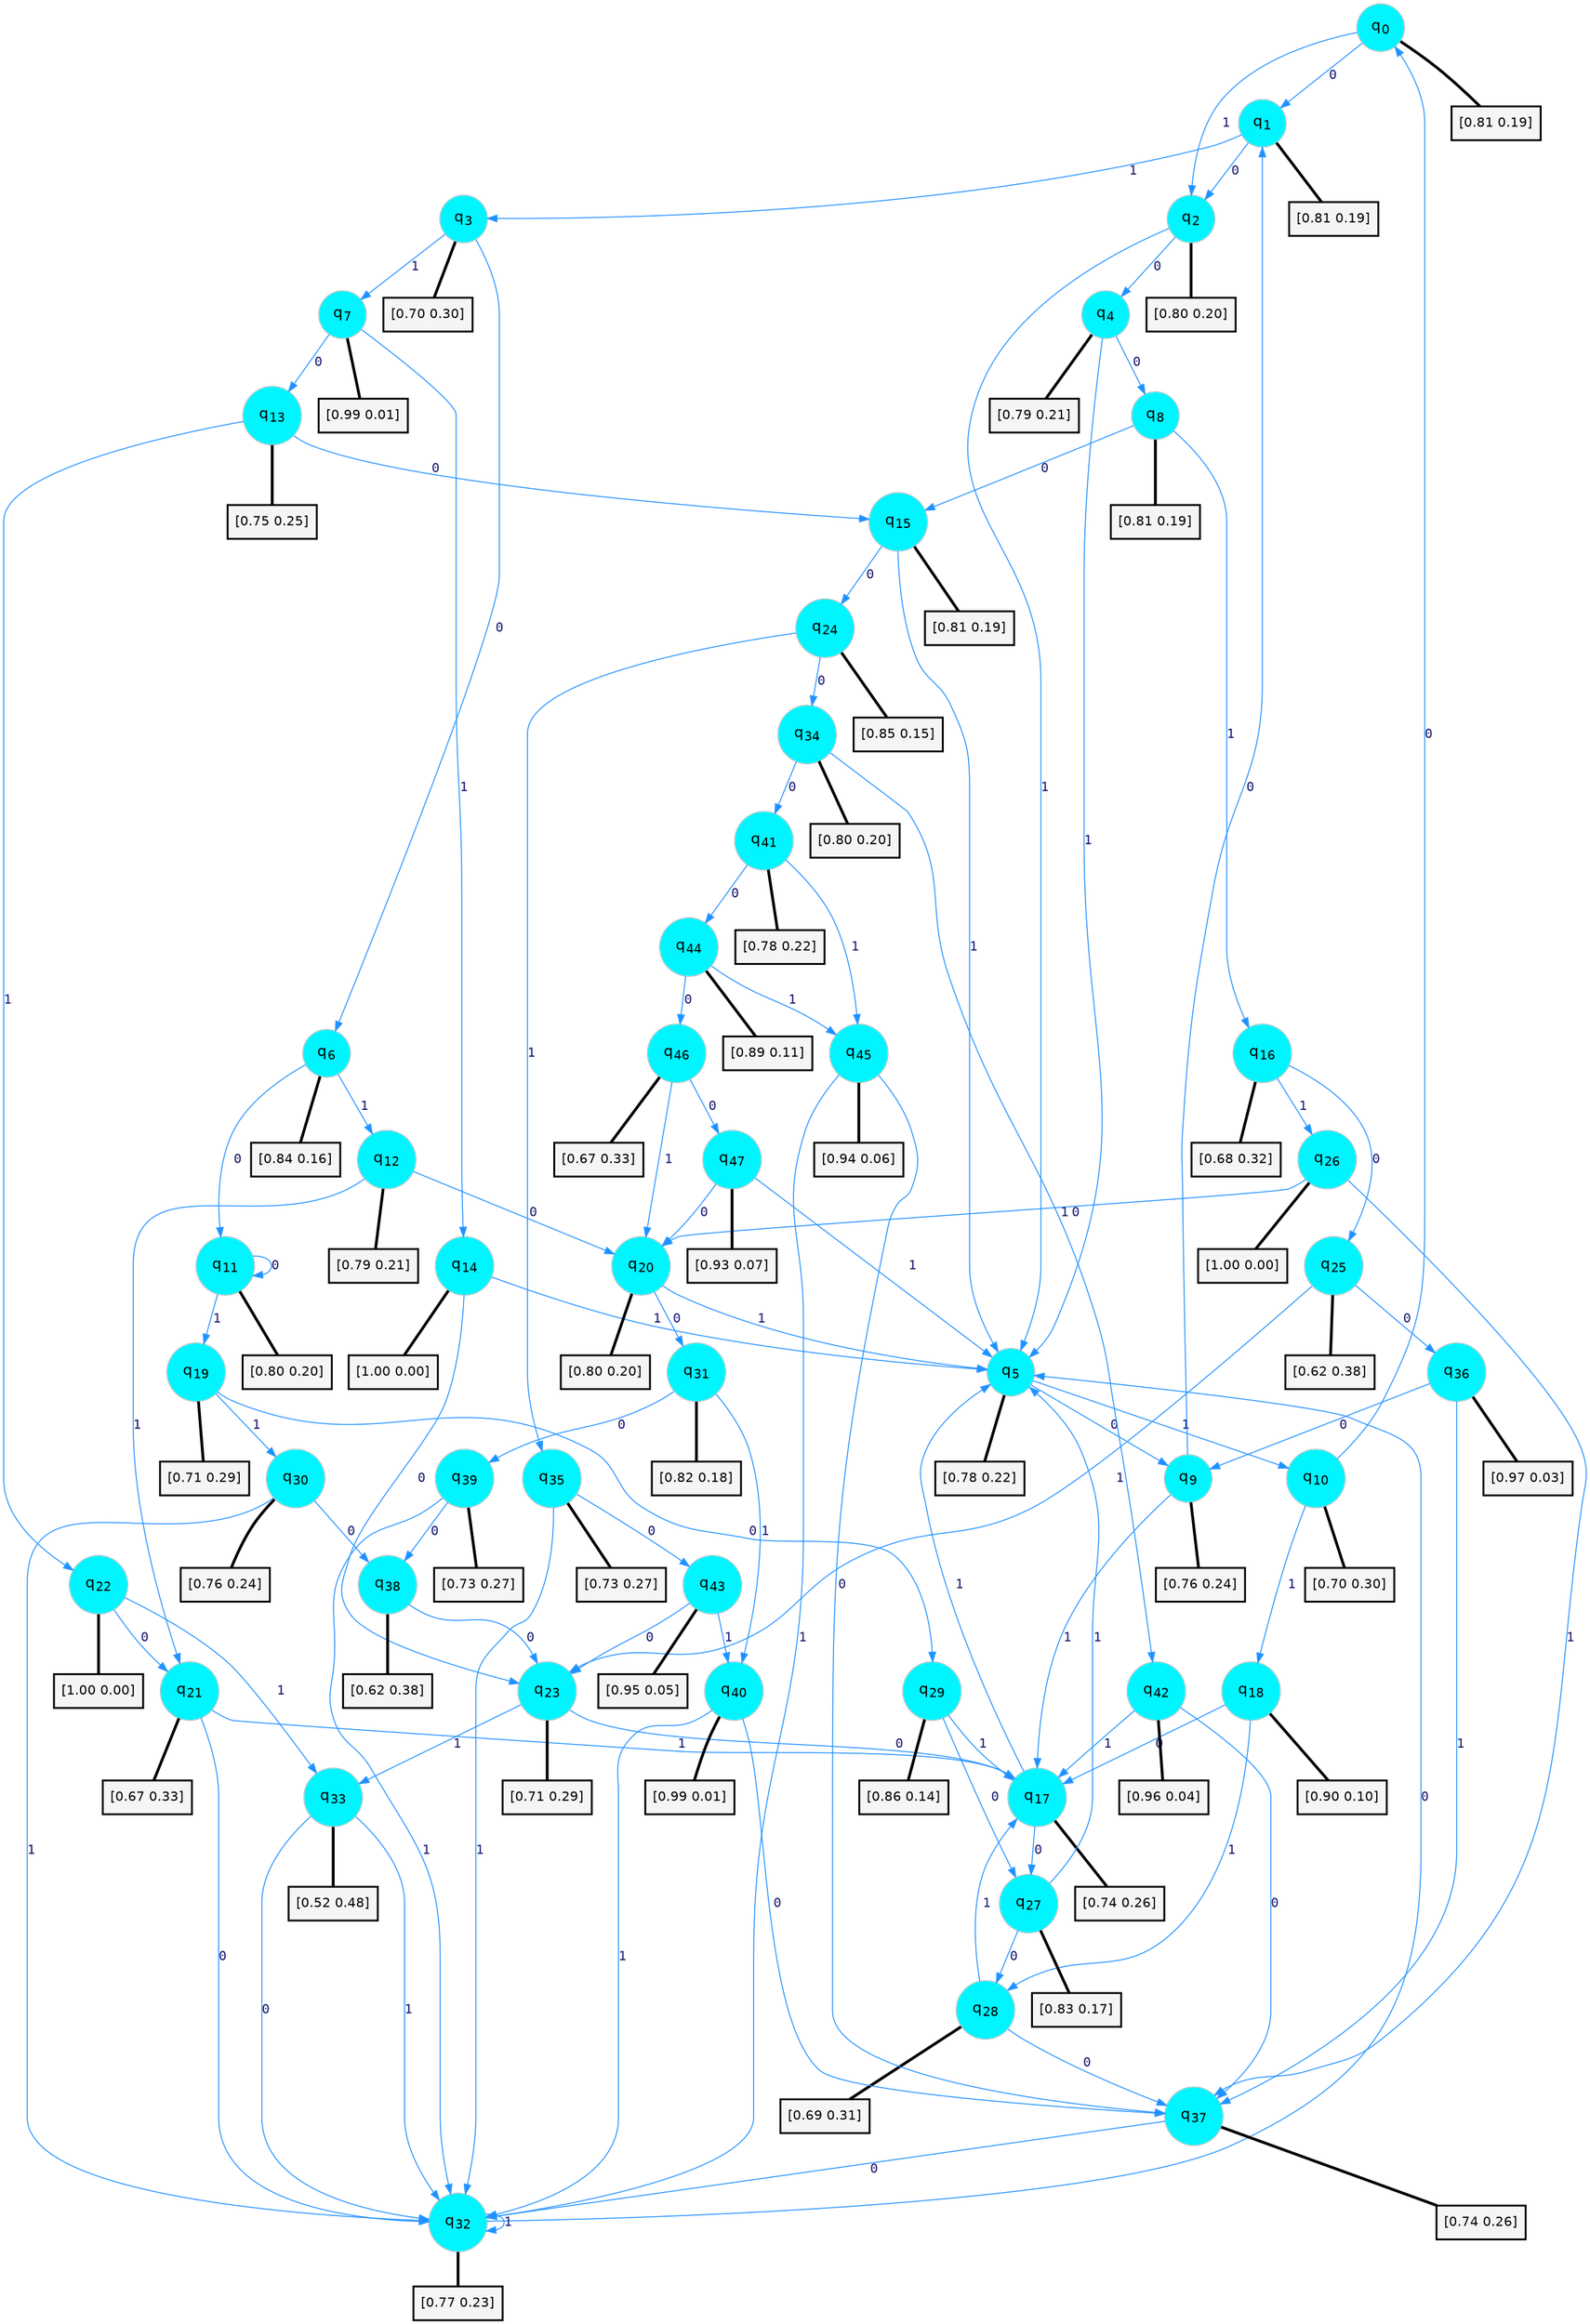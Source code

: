 digraph G {
graph [
bgcolor=transparent, dpi=300, rankdir=TD, size="40,25"];
node [
color=gray, fillcolor=turquoise1, fontcolor=black, fontname=Helvetica, fontsize=16, fontweight=bold, shape=circle, style=filled];
edge [
arrowsize=1, color=dodgerblue1, fontcolor=midnightblue, fontname=courier, fontweight=bold, penwidth=1, style=solid, weight=20];
0[label=<q<SUB>0</SUB>>];
1[label=<q<SUB>1</SUB>>];
2[label=<q<SUB>2</SUB>>];
3[label=<q<SUB>3</SUB>>];
4[label=<q<SUB>4</SUB>>];
5[label=<q<SUB>5</SUB>>];
6[label=<q<SUB>6</SUB>>];
7[label=<q<SUB>7</SUB>>];
8[label=<q<SUB>8</SUB>>];
9[label=<q<SUB>9</SUB>>];
10[label=<q<SUB>10</SUB>>];
11[label=<q<SUB>11</SUB>>];
12[label=<q<SUB>12</SUB>>];
13[label=<q<SUB>13</SUB>>];
14[label=<q<SUB>14</SUB>>];
15[label=<q<SUB>15</SUB>>];
16[label=<q<SUB>16</SUB>>];
17[label=<q<SUB>17</SUB>>];
18[label=<q<SUB>18</SUB>>];
19[label=<q<SUB>19</SUB>>];
20[label=<q<SUB>20</SUB>>];
21[label=<q<SUB>21</SUB>>];
22[label=<q<SUB>22</SUB>>];
23[label=<q<SUB>23</SUB>>];
24[label=<q<SUB>24</SUB>>];
25[label=<q<SUB>25</SUB>>];
26[label=<q<SUB>26</SUB>>];
27[label=<q<SUB>27</SUB>>];
28[label=<q<SUB>28</SUB>>];
29[label=<q<SUB>29</SUB>>];
30[label=<q<SUB>30</SUB>>];
31[label=<q<SUB>31</SUB>>];
32[label=<q<SUB>32</SUB>>];
33[label=<q<SUB>33</SUB>>];
34[label=<q<SUB>34</SUB>>];
35[label=<q<SUB>35</SUB>>];
36[label=<q<SUB>36</SUB>>];
37[label=<q<SUB>37</SUB>>];
38[label=<q<SUB>38</SUB>>];
39[label=<q<SUB>39</SUB>>];
40[label=<q<SUB>40</SUB>>];
41[label=<q<SUB>41</SUB>>];
42[label=<q<SUB>42</SUB>>];
43[label=<q<SUB>43</SUB>>];
44[label=<q<SUB>44</SUB>>];
45[label=<q<SUB>45</SUB>>];
46[label=<q<SUB>46</SUB>>];
47[label=<q<SUB>47</SUB>>];
48[label="[0.81 0.19]", shape=box,fontcolor=black, fontname=Helvetica, fontsize=14, penwidth=2, fillcolor=whitesmoke,color=black];
49[label="[0.81 0.19]", shape=box,fontcolor=black, fontname=Helvetica, fontsize=14, penwidth=2, fillcolor=whitesmoke,color=black];
50[label="[0.80 0.20]", shape=box,fontcolor=black, fontname=Helvetica, fontsize=14, penwidth=2, fillcolor=whitesmoke,color=black];
51[label="[0.70 0.30]", shape=box,fontcolor=black, fontname=Helvetica, fontsize=14, penwidth=2, fillcolor=whitesmoke,color=black];
52[label="[0.79 0.21]", shape=box,fontcolor=black, fontname=Helvetica, fontsize=14, penwidth=2, fillcolor=whitesmoke,color=black];
53[label="[0.78 0.22]", shape=box,fontcolor=black, fontname=Helvetica, fontsize=14, penwidth=2, fillcolor=whitesmoke,color=black];
54[label="[0.84 0.16]", shape=box,fontcolor=black, fontname=Helvetica, fontsize=14, penwidth=2, fillcolor=whitesmoke,color=black];
55[label="[0.99 0.01]", shape=box,fontcolor=black, fontname=Helvetica, fontsize=14, penwidth=2, fillcolor=whitesmoke,color=black];
56[label="[0.81 0.19]", shape=box,fontcolor=black, fontname=Helvetica, fontsize=14, penwidth=2, fillcolor=whitesmoke,color=black];
57[label="[0.76 0.24]", shape=box,fontcolor=black, fontname=Helvetica, fontsize=14, penwidth=2, fillcolor=whitesmoke,color=black];
58[label="[0.70 0.30]", shape=box,fontcolor=black, fontname=Helvetica, fontsize=14, penwidth=2, fillcolor=whitesmoke,color=black];
59[label="[0.80 0.20]", shape=box,fontcolor=black, fontname=Helvetica, fontsize=14, penwidth=2, fillcolor=whitesmoke,color=black];
60[label="[0.79 0.21]", shape=box,fontcolor=black, fontname=Helvetica, fontsize=14, penwidth=2, fillcolor=whitesmoke,color=black];
61[label="[0.75 0.25]", shape=box,fontcolor=black, fontname=Helvetica, fontsize=14, penwidth=2, fillcolor=whitesmoke,color=black];
62[label="[1.00 0.00]", shape=box,fontcolor=black, fontname=Helvetica, fontsize=14, penwidth=2, fillcolor=whitesmoke,color=black];
63[label="[0.81 0.19]", shape=box,fontcolor=black, fontname=Helvetica, fontsize=14, penwidth=2, fillcolor=whitesmoke,color=black];
64[label="[0.68 0.32]", shape=box,fontcolor=black, fontname=Helvetica, fontsize=14, penwidth=2, fillcolor=whitesmoke,color=black];
65[label="[0.74 0.26]", shape=box,fontcolor=black, fontname=Helvetica, fontsize=14, penwidth=2, fillcolor=whitesmoke,color=black];
66[label="[0.90 0.10]", shape=box,fontcolor=black, fontname=Helvetica, fontsize=14, penwidth=2, fillcolor=whitesmoke,color=black];
67[label="[0.71 0.29]", shape=box,fontcolor=black, fontname=Helvetica, fontsize=14, penwidth=2, fillcolor=whitesmoke,color=black];
68[label="[0.80 0.20]", shape=box,fontcolor=black, fontname=Helvetica, fontsize=14, penwidth=2, fillcolor=whitesmoke,color=black];
69[label="[0.67 0.33]", shape=box,fontcolor=black, fontname=Helvetica, fontsize=14, penwidth=2, fillcolor=whitesmoke,color=black];
70[label="[1.00 0.00]", shape=box,fontcolor=black, fontname=Helvetica, fontsize=14, penwidth=2, fillcolor=whitesmoke,color=black];
71[label="[0.71 0.29]", shape=box,fontcolor=black, fontname=Helvetica, fontsize=14, penwidth=2, fillcolor=whitesmoke,color=black];
72[label="[0.85 0.15]", shape=box,fontcolor=black, fontname=Helvetica, fontsize=14, penwidth=2, fillcolor=whitesmoke,color=black];
73[label="[0.62 0.38]", shape=box,fontcolor=black, fontname=Helvetica, fontsize=14, penwidth=2, fillcolor=whitesmoke,color=black];
74[label="[1.00 0.00]", shape=box,fontcolor=black, fontname=Helvetica, fontsize=14, penwidth=2, fillcolor=whitesmoke,color=black];
75[label="[0.83 0.17]", shape=box,fontcolor=black, fontname=Helvetica, fontsize=14, penwidth=2, fillcolor=whitesmoke,color=black];
76[label="[0.69 0.31]", shape=box,fontcolor=black, fontname=Helvetica, fontsize=14, penwidth=2, fillcolor=whitesmoke,color=black];
77[label="[0.86 0.14]", shape=box,fontcolor=black, fontname=Helvetica, fontsize=14, penwidth=2, fillcolor=whitesmoke,color=black];
78[label="[0.76 0.24]", shape=box,fontcolor=black, fontname=Helvetica, fontsize=14, penwidth=2, fillcolor=whitesmoke,color=black];
79[label="[0.82 0.18]", shape=box,fontcolor=black, fontname=Helvetica, fontsize=14, penwidth=2, fillcolor=whitesmoke,color=black];
80[label="[0.77 0.23]", shape=box,fontcolor=black, fontname=Helvetica, fontsize=14, penwidth=2, fillcolor=whitesmoke,color=black];
81[label="[0.52 0.48]", shape=box,fontcolor=black, fontname=Helvetica, fontsize=14, penwidth=2, fillcolor=whitesmoke,color=black];
82[label="[0.80 0.20]", shape=box,fontcolor=black, fontname=Helvetica, fontsize=14, penwidth=2, fillcolor=whitesmoke,color=black];
83[label="[0.73 0.27]", shape=box,fontcolor=black, fontname=Helvetica, fontsize=14, penwidth=2, fillcolor=whitesmoke,color=black];
84[label="[0.97 0.03]", shape=box,fontcolor=black, fontname=Helvetica, fontsize=14, penwidth=2, fillcolor=whitesmoke,color=black];
85[label="[0.74 0.26]", shape=box,fontcolor=black, fontname=Helvetica, fontsize=14, penwidth=2, fillcolor=whitesmoke,color=black];
86[label="[0.62 0.38]", shape=box,fontcolor=black, fontname=Helvetica, fontsize=14, penwidth=2, fillcolor=whitesmoke,color=black];
87[label="[0.73 0.27]", shape=box,fontcolor=black, fontname=Helvetica, fontsize=14, penwidth=2, fillcolor=whitesmoke,color=black];
88[label="[0.99 0.01]", shape=box,fontcolor=black, fontname=Helvetica, fontsize=14, penwidth=2, fillcolor=whitesmoke,color=black];
89[label="[0.78 0.22]", shape=box,fontcolor=black, fontname=Helvetica, fontsize=14, penwidth=2, fillcolor=whitesmoke,color=black];
90[label="[0.96 0.04]", shape=box,fontcolor=black, fontname=Helvetica, fontsize=14, penwidth=2, fillcolor=whitesmoke,color=black];
91[label="[0.95 0.05]", shape=box,fontcolor=black, fontname=Helvetica, fontsize=14, penwidth=2, fillcolor=whitesmoke,color=black];
92[label="[0.89 0.11]", shape=box,fontcolor=black, fontname=Helvetica, fontsize=14, penwidth=2, fillcolor=whitesmoke,color=black];
93[label="[0.94 0.06]", shape=box,fontcolor=black, fontname=Helvetica, fontsize=14, penwidth=2, fillcolor=whitesmoke,color=black];
94[label="[0.67 0.33]", shape=box,fontcolor=black, fontname=Helvetica, fontsize=14, penwidth=2, fillcolor=whitesmoke,color=black];
95[label="[0.93 0.07]", shape=box,fontcolor=black, fontname=Helvetica, fontsize=14, penwidth=2, fillcolor=whitesmoke,color=black];
0->1 [label=0];
0->2 [label=1];
0->48 [arrowhead=none, penwidth=3,color=black];
1->2 [label=0];
1->3 [label=1];
1->49 [arrowhead=none, penwidth=3,color=black];
2->4 [label=0];
2->5 [label=1];
2->50 [arrowhead=none, penwidth=3,color=black];
3->6 [label=0];
3->7 [label=1];
3->51 [arrowhead=none, penwidth=3,color=black];
4->8 [label=0];
4->5 [label=1];
4->52 [arrowhead=none, penwidth=3,color=black];
5->9 [label=0];
5->10 [label=1];
5->53 [arrowhead=none, penwidth=3,color=black];
6->11 [label=0];
6->12 [label=1];
6->54 [arrowhead=none, penwidth=3,color=black];
7->13 [label=0];
7->14 [label=1];
7->55 [arrowhead=none, penwidth=3,color=black];
8->15 [label=0];
8->16 [label=1];
8->56 [arrowhead=none, penwidth=3,color=black];
9->1 [label=0];
9->17 [label=1];
9->57 [arrowhead=none, penwidth=3,color=black];
10->0 [label=0];
10->18 [label=1];
10->58 [arrowhead=none, penwidth=3,color=black];
11->11 [label=0];
11->19 [label=1];
11->59 [arrowhead=none, penwidth=3,color=black];
12->20 [label=0];
12->21 [label=1];
12->60 [arrowhead=none, penwidth=3,color=black];
13->15 [label=0];
13->22 [label=1];
13->61 [arrowhead=none, penwidth=3,color=black];
14->23 [label=0];
14->5 [label=1];
14->62 [arrowhead=none, penwidth=3,color=black];
15->24 [label=0];
15->5 [label=1];
15->63 [arrowhead=none, penwidth=3,color=black];
16->25 [label=0];
16->26 [label=1];
16->64 [arrowhead=none, penwidth=3,color=black];
17->27 [label=0];
17->5 [label=1];
17->65 [arrowhead=none, penwidth=3,color=black];
18->17 [label=0];
18->28 [label=1];
18->66 [arrowhead=none, penwidth=3,color=black];
19->29 [label=0];
19->30 [label=1];
19->67 [arrowhead=none, penwidth=3,color=black];
20->31 [label=0];
20->5 [label=1];
20->68 [arrowhead=none, penwidth=3,color=black];
21->32 [label=0];
21->17 [label=1];
21->69 [arrowhead=none, penwidth=3,color=black];
22->21 [label=0];
22->33 [label=1];
22->70 [arrowhead=none, penwidth=3,color=black];
23->17 [label=0];
23->33 [label=1];
23->71 [arrowhead=none, penwidth=3,color=black];
24->34 [label=0];
24->35 [label=1];
24->72 [arrowhead=none, penwidth=3,color=black];
25->36 [label=0];
25->23 [label=1];
25->73 [arrowhead=none, penwidth=3,color=black];
26->20 [label=0];
26->37 [label=1];
26->74 [arrowhead=none, penwidth=3,color=black];
27->28 [label=0];
27->5 [label=1];
27->75 [arrowhead=none, penwidth=3,color=black];
28->37 [label=0];
28->17 [label=1];
28->76 [arrowhead=none, penwidth=3,color=black];
29->27 [label=0];
29->17 [label=1];
29->77 [arrowhead=none, penwidth=3,color=black];
30->38 [label=0];
30->32 [label=1];
30->78 [arrowhead=none, penwidth=3,color=black];
31->39 [label=0];
31->40 [label=1];
31->79 [arrowhead=none, penwidth=3,color=black];
32->5 [label=0];
32->32 [label=1];
32->80 [arrowhead=none, penwidth=3,color=black];
33->32 [label=0];
33->32 [label=1];
33->81 [arrowhead=none, penwidth=3,color=black];
34->41 [label=0];
34->42 [label=1];
34->82 [arrowhead=none, penwidth=3,color=black];
35->43 [label=0];
35->32 [label=1];
35->83 [arrowhead=none, penwidth=3,color=black];
36->9 [label=0];
36->37 [label=1];
36->84 [arrowhead=none, penwidth=3,color=black];
37->32 [label=0];
37->85 [arrowhead=none, penwidth=3,color=black];
38->23 [label=0];
38->86 [arrowhead=none, penwidth=3,color=black];
39->38 [label=0];
39->32 [label=1];
39->87 [arrowhead=none, penwidth=3,color=black];
40->37 [label=0];
40->32 [label=1];
40->88 [arrowhead=none, penwidth=3,color=black];
41->44 [label=0];
41->45 [label=1];
41->89 [arrowhead=none, penwidth=3,color=black];
42->37 [label=0];
42->17 [label=1];
42->90 [arrowhead=none, penwidth=3,color=black];
43->23 [label=0];
43->40 [label=1];
43->91 [arrowhead=none, penwidth=3,color=black];
44->46 [label=0];
44->45 [label=1];
44->92 [arrowhead=none, penwidth=3,color=black];
45->37 [label=0];
45->32 [label=1];
45->93 [arrowhead=none, penwidth=3,color=black];
46->47 [label=0];
46->20 [label=1];
46->94 [arrowhead=none, penwidth=3,color=black];
47->20 [label=0];
47->5 [label=1];
47->95 [arrowhead=none, penwidth=3,color=black];
}
